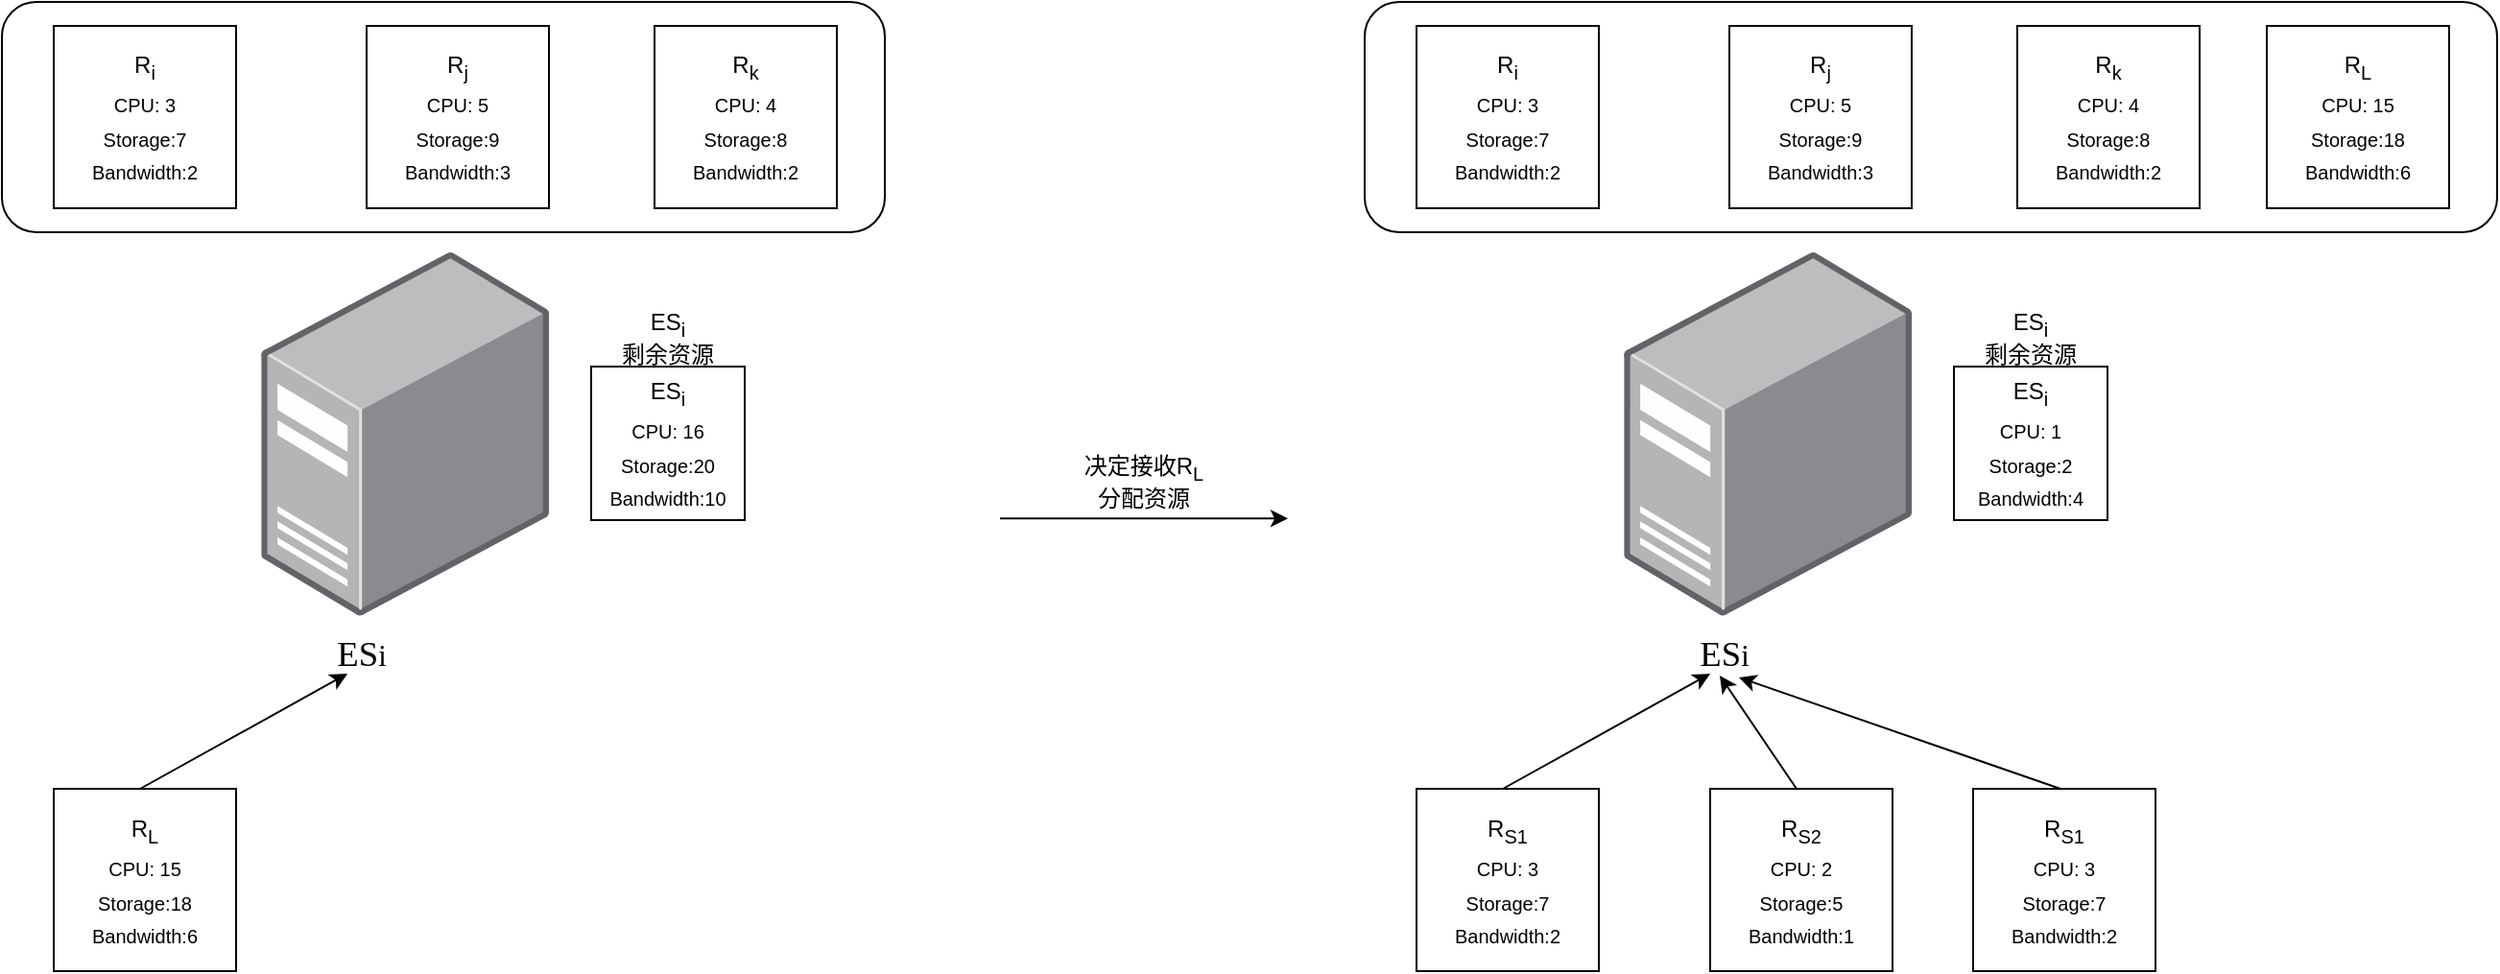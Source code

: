 <mxfile version="22.1.18" type="github">
  <diagram name="第 1 页" id="sI7hNG2p3jesubOJCjaC">
    <mxGraphModel dx="3249" dy="961" grid="1" gridSize="10" guides="1" tooltips="1" connect="1" arrows="1" fold="1" page="1" pageScale="1" pageWidth="827" pageHeight="1169" math="0" shadow="0">
      <root>
        <mxCell id="0" />
        <mxCell id="1" parent="0" />
        <mxCell id="UUCEETkT0QkMfsPOzpdD-7" value="" style="image;points=[];aspect=fixed;html=1;align=center;shadow=0;dashed=0;image=img/lib/allied_telesis/computer_and_terminals/Server_Desktop.svg;" parent="1" vertex="1">
          <mxGeometry x="-664.89" y="380" width="149.89" height="190" as="geometry" />
        </mxCell>
        <mxCell id="WSqxyrb5zkdi1G1MjGqU-4" value="&lt;span style=&quot;font-size: 18.333px;&quot;&gt;ES&lt;/span&gt;&lt;span style=&quot;font-size: 15.278px;&quot;&gt;i&lt;/span&gt;" style="text;strokeColor=none;align=center;fillColor=none;html=1;verticalAlign=middle;whiteSpace=wrap;rounded=0;fontFamily=Times New Roman;" vertex="1" parent="1">
          <mxGeometry x="-670" y="560" width="115" height="60" as="geometry" />
        </mxCell>
        <mxCell id="WSqxyrb5zkdi1G1MjGqU-33" value="" style="rounded=1;whiteSpace=wrap;html=1;strokeColor=default;" vertex="1" parent="1">
          <mxGeometry x="-800" y="250" width="460" height="120" as="geometry" />
        </mxCell>
        <mxCell id="WSqxyrb5zkdi1G1MjGqU-34" value="R&lt;sub&gt;i&lt;br&gt;CPU: 3&lt;br&gt;Storage:7&lt;br&gt;Bandwidth:2&lt;br&gt;&lt;/sub&gt;" style="whiteSpace=wrap;html=1;aspect=fixed;strokeColor=default;" vertex="1" parent="1">
          <mxGeometry x="-773" y="262.5" width="95" height="95" as="geometry" />
        </mxCell>
        <mxCell id="WSqxyrb5zkdi1G1MjGqU-39" value="R&lt;sub&gt;j&lt;br&gt;CPU: 5&lt;br&gt;Storage:9&lt;br&gt;Bandwidth:3&lt;br&gt;&lt;/sub&gt;" style="whiteSpace=wrap;html=1;aspect=fixed;strokeColor=default;" vertex="1" parent="1">
          <mxGeometry x="-610" y="262.5" width="95" height="95" as="geometry" />
        </mxCell>
        <mxCell id="WSqxyrb5zkdi1G1MjGqU-40" value="R&lt;sub&gt;k&lt;br&gt;CPU: 4&lt;br&gt;Storage:8&lt;br&gt;Bandwidth:2&lt;br&gt;&lt;/sub&gt;" style="whiteSpace=wrap;html=1;aspect=fixed;strokeColor=default;" vertex="1" parent="1">
          <mxGeometry x="-460" y="262.5" width="95" height="95" as="geometry" />
        </mxCell>
        <mxCell id="WSqxyrb5zkdi1G1MjGqU-41" value="R&lt;sub&gt;L&lt;br&gt;CPU: 15&lt;br&gt;Storage:18&lt;br&gt;Bandwidth:6&lt;br&gt;&lt;/sub&gt;" style="whiteSpace=wrap;html=1;aspect=fixed;strokeColor=default;" vertex="1" parent="1">
          <mxGeometry x="-773" y="660" width="95" height="95" as="geometry" />
        </mxCell>
        <mxCell id="WSqxyrb5zkdi1G1MjGqU-42" value="" style="endArrow=classic;html=1;rounded=0;entryX=0.435;entryY=0.667;entryDx=0;entryDy=0;entryPerimeter=0;" edge="1" parent="1" target="WSqxyrb5zkdi1G1MjGqU-4">
          <mxGeometry width="50" height="50" relative="1" as="geometry">
            <mxPoint x="-728" y="660" as="sourcePoint" />
            <mxPoint x="-678" y="610" as="targetPoint" />
          </mxGeometry>
        </mxCell>
        <mxCell id="WSqxyrb5zkdi1G1MjGqU-43" value="ES&lt;sub style=&quot;border-color: var(--border-color);&quot;&gt;i&lt;br style=&quot;border-color: var(--border-color);&quot;&gt;CPU: 16&lt;br style=&quot;border-color: var(--border-color);&quot;&gt;Storage:20&lt;br style=&quot;border-color: var(--border-color);&quot;&gt;Bandwidth:10&lt;/sub&gt;" style="whiteSpace=wrap;html=1;aspect=fixed;" vertex="1" parent="1">
          <mxGeometry x="-493" y="440" width="80" height="80" as="geometry" />
        </mxCell>
        <mxCell id="WSqxyrb5zkdi1G1MjGqU-44" value="ES&lt;sub style=&quot;border-color: var(--border-color);&quot;&gt;i&lt;br&gt;&lt;/sub&gt;剩余资源" style="text;strokeColor=none;align=center;fillColor=none;html=1;verticalAlign=middle;whiteSpace=wrap;rounded=0;" vertex="1" parent="1">
          <mxGeometry x="-483" y="410" width="60" height="30" as="geometry" />
        </mxCell>
        <mxCell id="WSqxyrb5zkdi1G1MjGqU-45" value="" style="image;points=[];aspect=fixed;html=1;align=center;shadow=0;dashed=0;image=img/lib/allied_telesis/computer_and_terminals/Server_Desktop.svg;" vertex="1" parent="1">
          <mxGeometry x="45.11" y="380" width="149.89" height="190" as="geometry" />
        </mxCell>
        <mxCell id="WSqxyrb5zkdi1G1MjGqU-46" value="&lt;span style=&quot;font-size: 18.333px;&quot;&gt;ES&lt;/span&gt;&lt;span style=&quot;font-size: 15.278px;&quot;&gt;i&lt;/span&gt;" style="text;strokeColor=none;align=center;fillColor=none;html=1;verticalAlign=middle;whiteSpace=wrap;rounded=0;fontFamily=Times New Roman;" vertex="1" parent="1">
          <mxGeometry x="40" y="560" width="115" height="60" as="geometry" />
        </mxCell>
        <mxCell id="WSqxyrb5zkdi1G1MjGqU-47" value="" style="rounded=1;whiteSpace=wrap;html=1;strokeColor=default;" vertex="1" parent="1">
          <mxGeometry x="-90" y="250" width="590" height="120" as="geometry" />
        </mxCell>
        <mxCell id="WSqxyrb5zkdi1G1MjGqU-48" value="R&lt;sub&gt;i&lt;br&gt;CPU: 3&lt;br&gt;Storage:7&lt;br&gt;Bandwidth:2&lt;br&gt;&lt;/sub&gt;" style="whiteSpace=wrap;html=1;aspect=fixed;strokeColor=default;" vertex="1" parent="1">
          <mxGeometry x="-63" y="262.5" width="95" height="95" as="geometry" />
        </mxCell>
        <mxCell id="WSqxyrb5zkdi1G1MjGqU-49" value="R&lt;sub&gt;j&lt;br&gt;CPU: 5&lt;br&gt;Storage:9&lt;br&gt;Bandwidth:3&lt;br&gt;&lt;/sub&gt;" style="whiteSpace=wrap;html=1;aspect=fixed;strokeColor=default;" vertex="1" parent="1">
          <mxGeometry x="100" y="262.5" width="95" height="95" as="geometry" />
        </mxCell>
        <mxCell id="WSqxyrb5zkdi1G1MjGqU-50" value="R&lt;sub&gt;k&lt;br&gt;CPU: 4&lt;br&gt;Storage:8&lt;br&gt;Bandwidth:2&lt;br&gt;&lt;/sub&gt;" style="whiteSpace=wrap;html=1;aspect=fixed;strokeColor=default;" vertex="1" parent="1">
          <mxGeometry x="250" y="262.5" width="95" height="95" as="geometry" />
        </mxCell>
        <mxCell id="WSqxyrb5zkdi1G1MjGqU-51" value="R&lt;sub&gt;S1&lt;br&gt;CPU: 3&lt;br&gt;Storage:7&lt;br&gt;Bandwidth:2&lt;br&gt;&lt;/sub&gt;" style="whiteSpace=wrap;html=1;aspect=fixed;strokeColor=default;" vertex="1" parent="1">
          <mxGeometry x="-63" y="660" width="95" height="95" as="geometry" />
        </mxCell>
        <mxCell id="WSqxyrb5zkdi1G1MjGqU-52" value="" style="endArrow=classic;html=1;rounded=0;entryX=0.435;entryY=0.667;entryDx=0;entryDy=0;entryPerimeter=0;" edge="1" parent="1" target="WSqxyrb5zkdi1G1MjGqU-46">
          <mxGeometry width="50" height="50" relative="1" as="geometry">
            <mxPoint x="-18" y="660" as="sourcePoint" />
            <mxPoint x="32" y="610" as="targetPoint" />
          </mxGeometry>
        </mxCell>
        <mxCell id="WSqxyrb5zkdi1G1MjGqU-53" value="ES&lt;sub style=&quot;border-color: var(--border-color);&quot;&gt;i&lt;br style=&quot;border-color: var(--border-color);&quot;&gt;CPU: 1&lt;br style=&quot;border-color: var(--border-color);&quot;&gt;Storage:2&lt;br style=&quot;border-color: var(--border-color);&quot;&gt;Bandwidth:4&lt;/sub&gt;" style="whiteSpace=wrap;html=1;aspect=fixed;" vertex="1" parent="1">
          <mxGeometry x="217" y="440" width="80" height="80" as="geometry" />
        </mxCell>
        <mxCell id="WSqxyrb5zkdi1G1MjGqU-54" value="ES&lt;sub style=&quot;border-color: var(--border-color);&quot;&gt;i&lt;br&gt;&lt;/sub&gt;剩余资源" style="text;strokeColor=none;align=center;fillColor=none;html=1;verticalAlign=middle;whiteSpace=wrap;rounded=0;" vertex="1" parent="1">
          <mxGeometry x="227" y="410" width="60" height="30" as="geometry" />
        </mxCell>
        <mxCell id="WSqxyrb5zkdi1G1MjGqU-55" value="" style="endArrow=classic;html=1;rounded=0;" edge="1" parent="1">
          <mxGeometry width="50" height="50" relative="1" as="geometry">
            <mxPoint x="-280" y="519.17" as="sourcePoint" />
            <mxPoint x="-130" y="519.17" as="targetPoint" />
          </mxGeometry>
        </mxCell>
        <mxCell id="WSqxyrb5zkdi1G1MjGqU-56" value="R&lt;sub&gt;L&lt;br&gt;CPU: 15&lt;br&gt;Storage:18&lt;br&gt;Bandwidth:6&lt;br&gt;&lt;/sub&gt;" style="whiteSpace=wrap;html=1;aspect=fixed;strokeColor=default;" vertex="1" parent="1">
          <mxGeometry x="380" y="262.5" width="95" height="95" as="geometry" />
        </mxCell>
        <mxCell id="WSqxyrb5zkdi1G1MjGqU-57" value="R&lt;sub&gt;S2&lt;br&gt;CPU: 2&lt;br&gt;Storage:5&lt;br&gt;Bandwidth:1&lt;br&gt;&lt;/sub&gt;" style="whiteSpace=wrap;html=1;aspect=fixed;strokeColor=default;" vertex="1" parent="1">
          <mxGeometry x="90" y="660" width="95" height="95" as="geometry" />
        </mxCell>
        <mxCell id="WSqxyrb5zkdi1G1MjGqU-58" value="" style="endArrow=classic;html=1;rounded=0;" edge="1" parent="1">
          <mxGeometry width="50" height="50" relative="1" as="geometry">
            <mxPoint x="135" y="660" as="sourcePoint" />
            <mxPoint x="95" y="601" as="targetPoint" />
          </mxGeometry>
        </mxCell>
        <mxCell id="WSqxyrb5zkdi1G1MjGqU-59" value="R&lt;sub&gt;S1&lt;br&gt;CPU: 3&lt;br&gt;Storage:7&lt;br&gt;Bandwidth:2&lt;br&gt;&lt;/sub&gt;" style="whiteSpace=wrap;html=1;aspect=fixed;strokeColor=default;" vertex="1" parent="1">
          <mxGeometry x="227" y="660" width="95" height="95" as="geometry" />
        </mxCell>
        <mxCell id="WSqxyrb5zkdi1G1MjGqU-60" value="" style="endArrow=classic;html=1;rounded=0;" edge="1" parent="1">
          <mxGeometry width="50" height="50" relative="1" as="geometry">
            <mxPoint x="272.5" y="660" as="sourcePoint" />
            <mxPoint x="105" y="602" as="targetPoint" />
          </mxGeometry>
        </mxCell>
        <mxCell id="WSqxyrb5zkdi1G1MjGqU-61" value="决定接收R&lt;sub&gt;L&lt;/sub&gt;&lt;br&gt;分配资源" style="text;strokeColor=none;align=center;fillColor=none;html=1;verticalAlign=middle;whiteSpace=wrap;rounded=0;" vertex="1" parent="1">
          <mxGeometry x="-250" y="480" width="90" height="40" as="geometry" />
        </mxCell>
      </root>
    </mxGraphModel>
  </diagram>
</mxfile>
